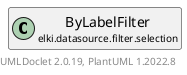 @startuml
    remove .*\.(Instance|Par|Parameterizer|Factory)$
    set namespaceSeparator none
    hide empty fields
    hide empty methods

    class "<size:14>ByLabelFilter.Par\n<size:10>elki.datasource.filter.selection" as elki.datasource.filter.selection.ByLabelFilter.Par [[ByLabelFilter.Par.html]] {
        {static} +LABELFILTER_PATTERN_ID: OptionID
        {static} +LABELFILTER_PATTERN_INVERT_ID: OptionID
        ~pattern: Pattern
        -inverted: boolean
        +configure(Parameterization): void
        +make(): ByLabelFilter
    }

    interface "<size:14>Parameterizer\n<size:10>elki.utilities.optionhandling" as elki.utilities.optionhandling.Parameterizer [[../../../utilities/optionhandling/Parameterizer.html]] {
        {abstract} +make(): Object
    }
    class "<size:14>ByLabelFilter\n<size:10>elki.datasource.filter.selection" as elki.datasource.filter.selection.ByLabelFilter [[ByLabelFilter.html]]

    elki.utilities.optionhandling.Parameterizer <|.. elki.datasource.filter.selection.ByLabelFilter.Par
    elki.datasource.filter.selection.ByLabelFilter +-- elki.datasource.filter.selection.ByLabelFilter.Par

    center footer UMLDoclet 2.0.19, PlantUML 1.2022.8
@enduml
